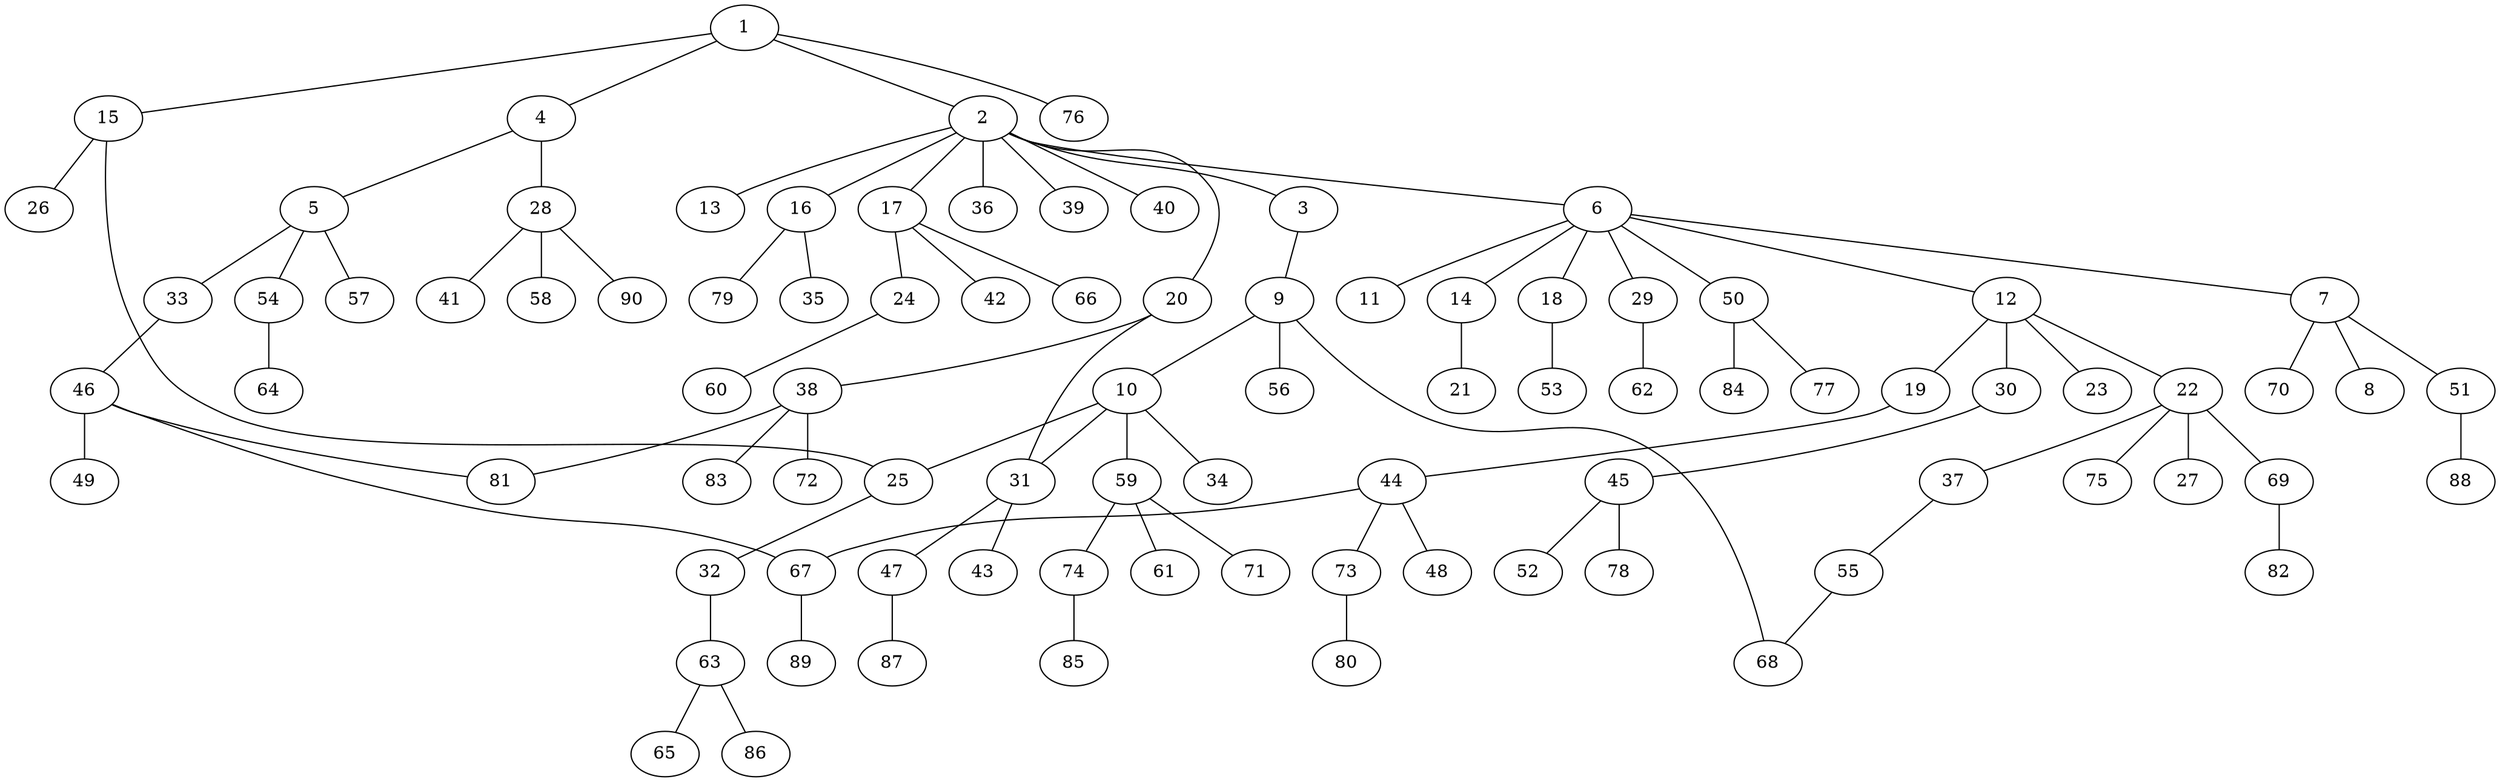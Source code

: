 graph graphname {1--2
1--4
1--15
1--76
2--3
2--6
2--13
2--16
2--17
2--20
2--36
2--39
2--40
3--9
4--5
4--28
5--33
5--54
5--57
6--7
6--11
6--12
6--14
6--18
6--29
6--50
7--8
7--51
7--70
9--10
9--56
9--68
10--25
10--31
10--34
10--59
12--19
12--22
12--23
12--30
14--21
15--25
15--26
16--35
16--79
17--24
17--42
17--66
18--53
19--44
20--31
20--38
22--27
22--37
22--69
22--75
24--60
25--32
28--41
28--58
28--90
29--62
30--45
31--43
31--47
32--63
33--46
37--55
38--72
38--81
38--83
44--48
44--67
44--73
45--52
45--78
46--49
46--67
46--81
47--87
50--77
50--84
51--88
54--64
55--68
59--61
59--71
59--74
63--65
63--86
67--89
69--82
73--80
74--85
}